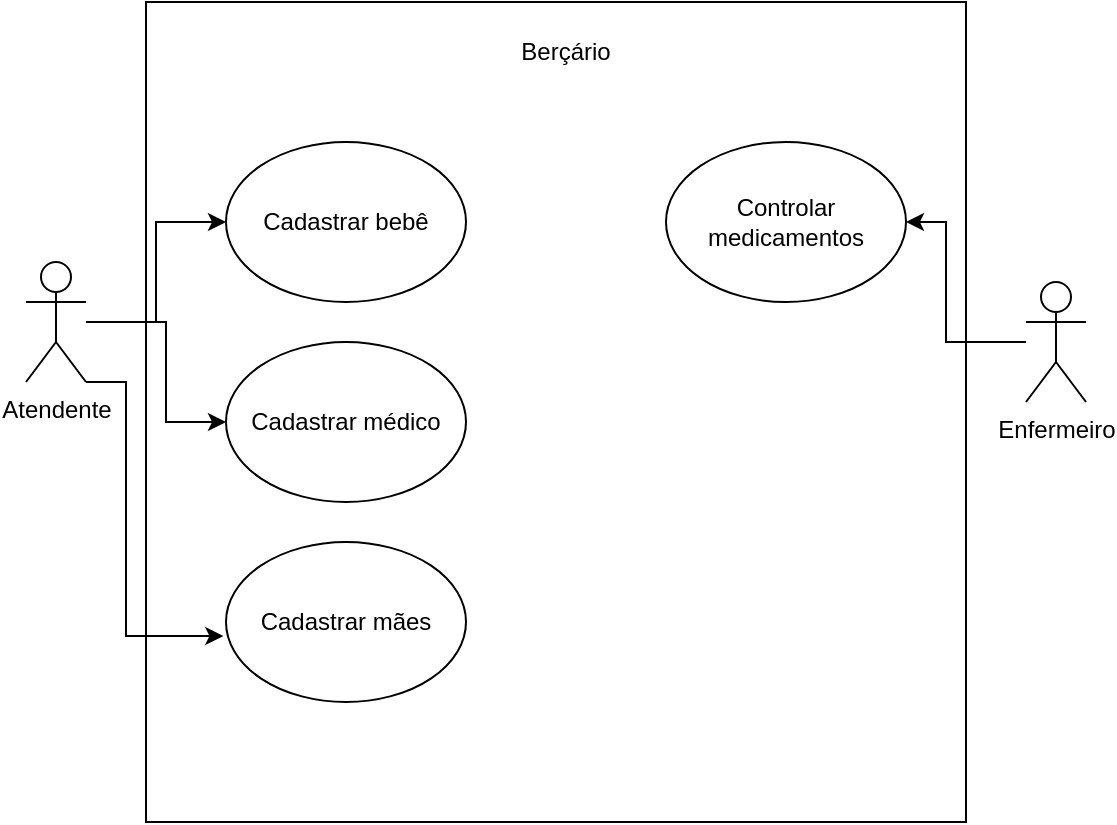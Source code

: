 <mxfile version="26.1.0">
  <diagram name="Página-1" id="QjePnhJMTHNSgwQiAzsw">
    <mxGraphModel dx="507" dy="532" grid="1" gridSize="10" guides="1" tooltips="1" connect="1" arrows="1" fold="1" page="1" pageScale="1" pageWidth="827" pageHeight="1169" math="0" shadow="0">
      <root>
        <mxCell id="0" />
        <mxCell id="1" parent="0" />
        <mxCell id="-NgruhhLDWIC0-B1WGSC-1" value="" style="whiteSpace=wrap;html=1;aspect=fixed;" vertex="1" parent="1">
          <mxGeometry x="100" y="100" width="410" height="410" as="geometry" />
        </mxCell>
        <mxCell id="-NgruhhLDWIC0-B1WGSC-2" value="Berçário" style="text;html=1;align=center;verticalAlign=middle;whiteSpace=wrap;rounded=0;" vertex="1" parent="1">
          <mxGeometry x="280" y="110" width="60" height="30" as="geometry" />
        </mxCell>
        <mxCell id="-NgruhhLDWIC0-B1WGSC-3" value="Cadastrar bebê" style="ellipse;whiteSpace=wrap;html=1;" vertex="1" parent="1">
          <mxGeometry x="140" y="170" width="120" height="80" as="geometry" />
        </mxCell>
        <mxCell id="-NgruhhLDWIC0-B1WGSC-4" value="Cadastrar médico" style="ellipse;whiteSpace=wrap;html=1;" vertex="1" parent="1">
          <mxGeometry x="140" y="270" width="120" height="80" as="geometry" />
        </mxCell>
        <mxCell id="-NgruhhLDWIC0-B1WGSC-5" value="Cadastrar mães" style="ellipse;whiteSpace=wrap;html=1;" vertex="1" parent="1">
          <mxGeometry x="140" y="370" width="120" height="80" as="geometry" />
        </mxCell>
        <mxCell id="-NgruhhLDWIC0-B1WGSC-6" value="Controlar medicamentos" style="ellipse;whiteSpace=wrap;html=1;" vertex="1" parent="1">
          <mxGeometry x="360" y="170" width="120" height="80" as="geometry" />
        </mxCell>
        <mxCell id="-NgruhhLDWIC0-B1WGSC-12" style="edgeStyle=orthogonalEdgeStyle;rounded=0;orthogonalLoop=1;jettySize=auto;html=1;entryX=0;entryY=0.5;entryDx=0;entryDy=0;" edge="1" parent="1" source="-NgruhhLDWIC0-B1WGSC-7" target="-NgruhhLDWIC0-B1WGSC-3">
          <mxGeometry relative="1" as="geometry" />
        </mxCell>
        <mxCell id="-NgruhhLDWIC0-B1WGSC-14" style="edgeStyle=orthogonalEdgeStyle;rounded=0;orthogonalLoop=1;jettySize=auto;html=1;entryX=-0.011;entryY=0.588;entryDx=0;entryDy=0;entryPerimeter=0;exitX=1;exitY=1;exitDx=0;exitDy=0;exitPerimeter=0;" edge="1" parent="1" source="-NgruhhLDWIC0-B1WGSC-7" target="-NgruhhLDWIC0-B1WGSC-5">
          <mxGeometry relative="1" as="geometry">
            <mxPoint x="110" y="310" as="sourcePoint" />
            <Array as="points">
              <mxPoint x="90" y="290" />
              <mxPoint x="90" y="417" />
            </Array>
          </mxGeometry>
        </mxCell>
        <mxCell id="-NgruhhLDWIC0-B1WGSC-15" style="edgeStyle=orthogonalEdgeStyle;rounded=0;orthogonalLoop=1;jettySize=auto;html=1;entryX=0;entryY=0.5;entryDx=0;entryDy=0;" edge="1" parent="1" source="-NgruhhLDWIC0-B1WGSC-7" target="-NgruhhLDWIC0-B1WGSC-4">
          <mxGeometry relative="1" as="geometry">
            <Array as="points">
              <mxPoint x="110" y="260" />
              <mxPoint x="110" y="310" />
            </Array>
          </mxGeometry>
        </mxCell>
        <mxCell id="-NgruhhLDWIC0-B1WGSC-7" value="Atendente" style="shape=umlActor;verticalLabelPosition=bottom;verticalAlign=top;html=1;outlineConnect=0;" vertex="1" parent="1">
          <mxGeometry x="40" y="230" width="30" height="60" as="geometry" />
        </mxCell>
        <mxCell id="-NgruhhLDWIC0-B1WGSC-17" style="edgeStyle=orthogonalEdgeStyle;rounded=0;orthogonalLoop=1;jettySize=auto;html=1;entryX=1;entryY=0.5;entryDx=0;entryDy=0;" edge="1" parent="1" source="-NgruhhLDWIC0-B1WGSC-16" target="-NgruhhLDWIC0-B1WGSC-6">
          <mxGeometry relative="1" as="geometry">
            <Array as="points">
              <mxPoint x="500" y="270" />
              <mxPoint x="500" y="210" />
            </Array>
          </mxGeometry>
        </mxCell>
        <mxCell id="-NgruhhLDWIC0-B1WGSC-16" value="Enfermeiro" style="shape=umlActor;verticalLabelPosition=bottom;verticalAlign=top;html=1;outlineConnect=0;" vertex="1" parent="1">
          <mxGeometry x="540" y="240" width="30" height="60" as="geometry" />
        </mxCell>
      </root>
    </mxGraphModel>
  </diagram>
</mxfile>
